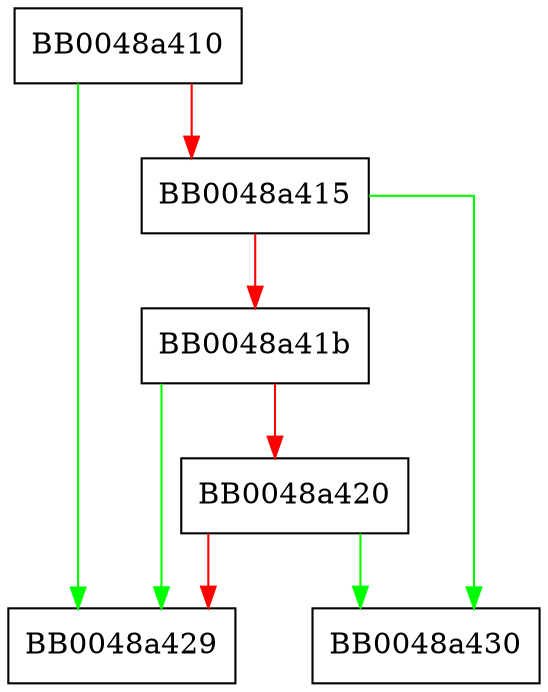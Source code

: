 digraph SSL_get_verify_depth {
  node [shape="box"];
  graph [splines=ortho];
  BB0048a410 -> BB0048a429 [color="green"];
  BB0048a410 -> BB0048a415 [color="red"];
  BB0048a415 -> BB0048a430 [color="green"];
  BB0048a415 -> BB0048a41b [color="red"];
  BB0048a41b -> BB0048a429 [color="green"];
  BB0048a41b -> BB0048a420 [color="red"];
  BB0048a420 -> BB0048a430 [color="green"];
  BB0048a420 -> BB0048a429 [color="red"];
}